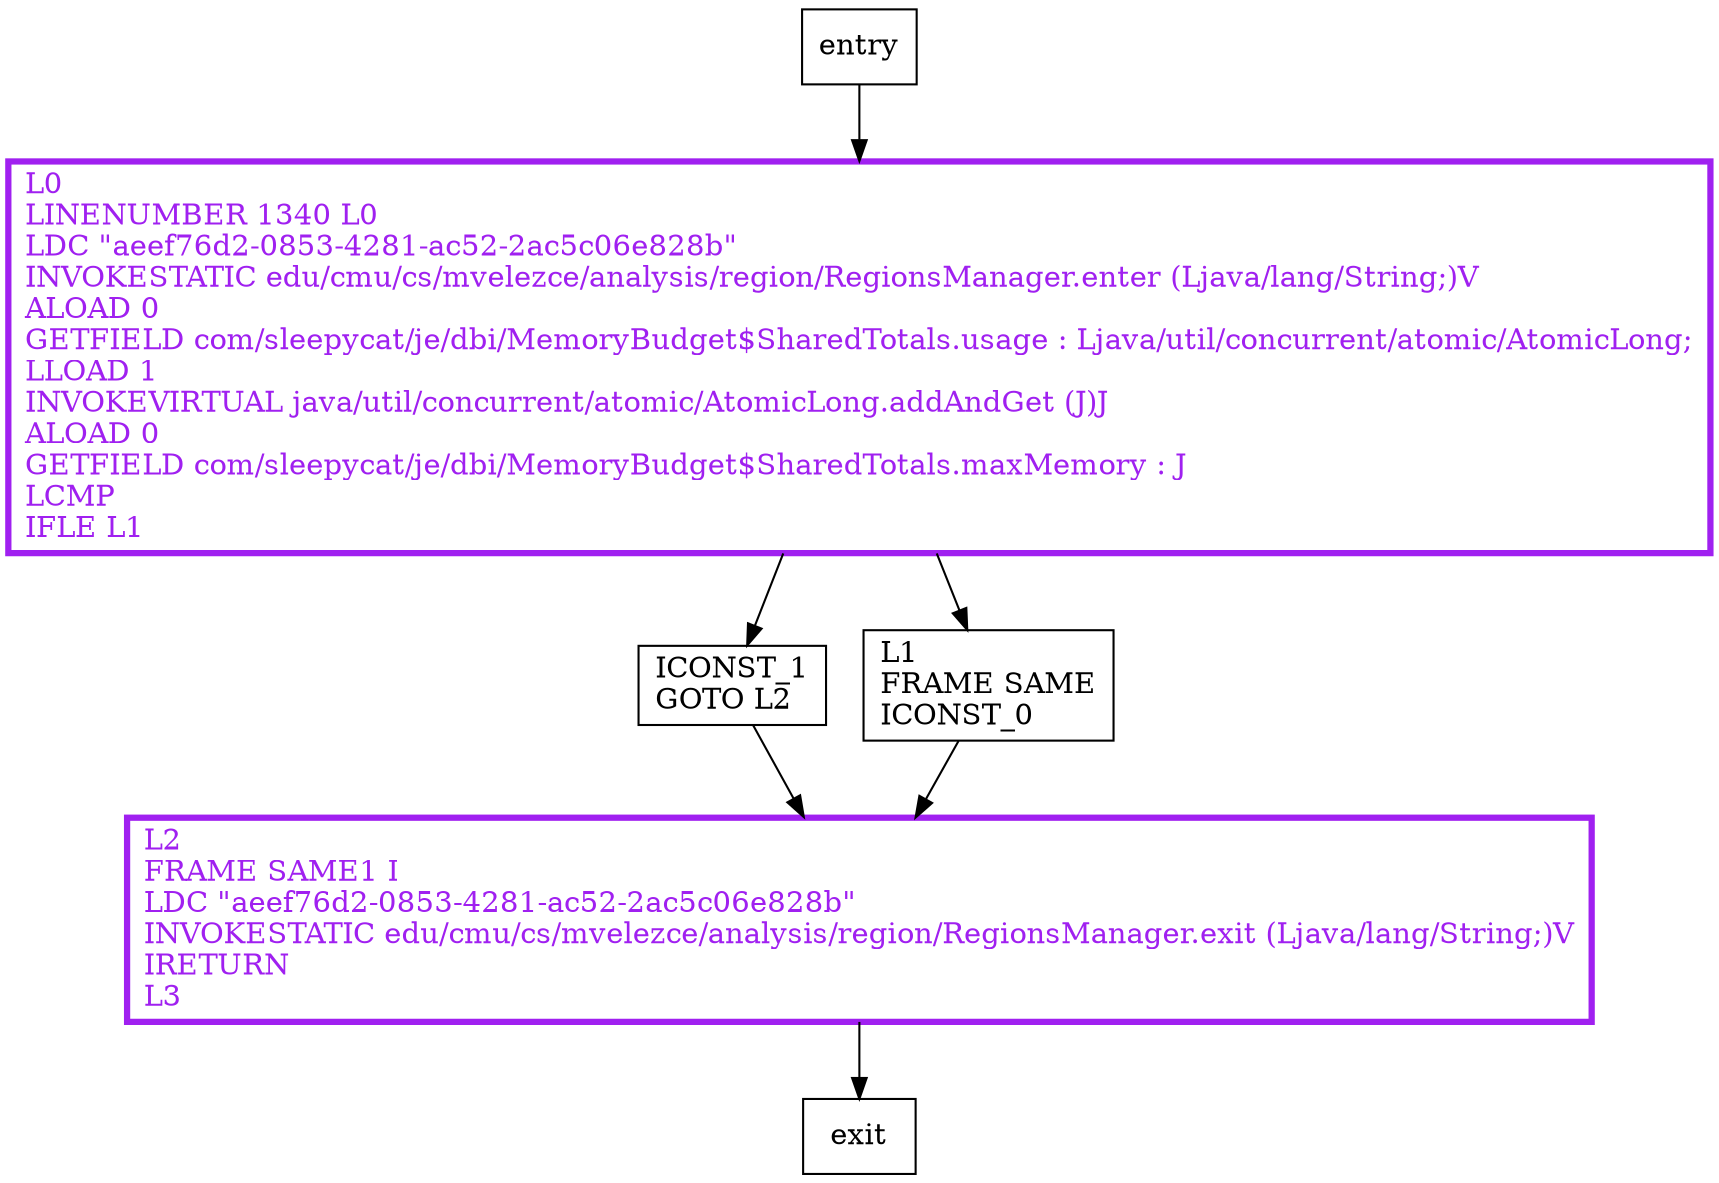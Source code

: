 digraph updateCacheUsage {
node [shape=record];
844156289 [label="L2\lFRAME SAME1 I\lLDC \"aeef76d2-0853-4281-ac52-2ac5c06e828b\"\lINVOKESTATIC edu/cmu/cs/mvelezce/analysis/region/RegionsManager.exit (Ljava/lang/String;)V\lIRETURN\lL3\l"];
1981709957 [label="ICONST_1\lGOTO L2\l"];
838290446 [label="L1\lFRAME SAME\lICONST_0\l"];
1956814374 [label="L0\lLINENUMBER 1340 L0\lLDC \"aeef76d2-0853-4281-ac52-2ac5c06e828b\"\lINVOKESTATIC edu/cmu/cs/mvelezce/analysis/region/RegionsManager.enter (Ljava/lang/String;)V\lALOAD 0\lGETFIELD com/sleepycat/je/dbi/MemoryBudget$SharedTotals.usage : Ljava/util/concurrent/atomic/AtomicLong;\lLLOAD 1\lINVOKEVIRTUAL java/util/concurrent/atomic/AtomicLong.addAndGet (J)J\lALOAD 0\lGETFIELD com/sleepycat/je/dbi/MemoryBudget$SharedTotals.maxMemory : J\lLCMP\lIFLE L1\l"];
entry;
exit;
entry -> 1956814374;
844156289 -> exit;
1981709957 -> 844156289;
838290446 -> 844156289;
1956814374 -> 1981709957;
1956814374 -> 838290446;
844156289[fontcolor="purple", penwidth=3, color="purple"];
1956814374[fontcolor="purple", penwidth=3, color="purple"];
}
